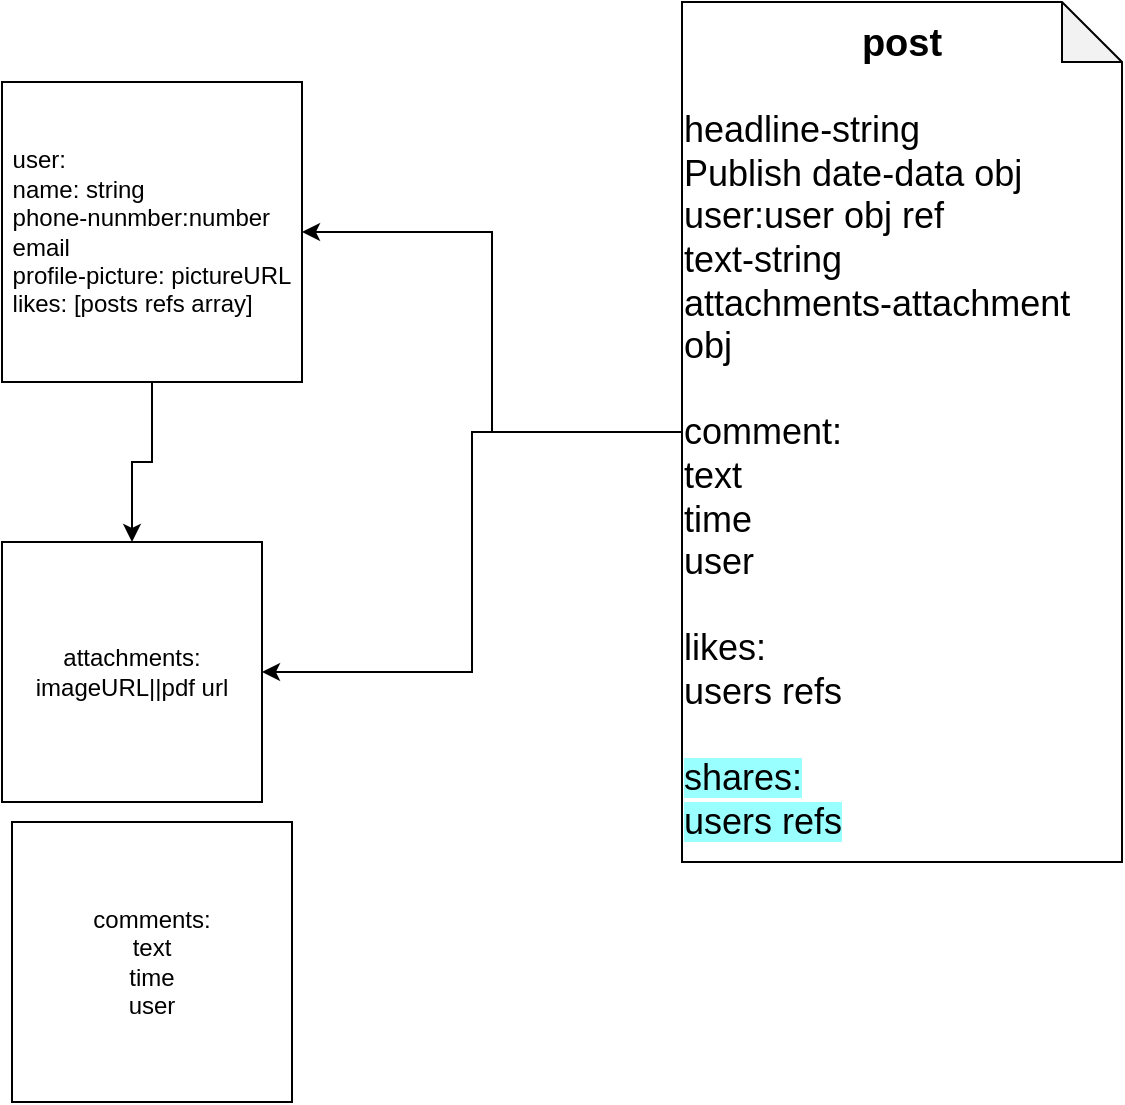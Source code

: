 <mxfile version="14.5.1" type="device"><diagram id="Jz73ERz81ctYLel2mbCW" name="Page-1"><mxGraphModel dx="768" dy="482" grid="1" gridSize="10" guides="1" tooltips="1" connect="1" arrows="1" fold="1" page="1" pageScale="1" pageWidth="850" pageHeight="1100" math="0" shadow="0"><root><mxCell id="0"/><mxCell id="1" parent="0"/><mxCell id="t8RpEERWpjNI9Xjvs6SO-6" style="edgeStyle=orthogonalEdgeStyle;rounded=0;orthogonalLoop=1;jettySize=auto;html=1;entryX=0.5;entryY=0;entryDx=0;entryDy=0;" edge="1" parent="1" source="t8RpEERWpjNI9Xjvs6SO-1" target="t8RpEERWpjNI9Xjvs6SO-4"><mxGeometry relative="1" as="geometry"/></mxCell><mxCell id="t8RpEERWpjNI9Xjvs6SO-1" value="&lt;div style=&quot;text-align: justify&quot;&gt;&lt;span&gt;user:&lt;/span&gt;&lt;/div&gt;&lt;div style=&quot;text-align: justify&quot;&gt;&lt;span&gt;name: string&lt;/span&gt;&lt;/div&gt;&lt;div style=&quot;text-align: justify&quot;&gt;&lt;span&gt;phone-nunmber:number&lt;/span&gt;&lt;/div&gt;&lt;div style=&quot;text-align: justify&quot;&gt;&lt;span&gt;email&lt;/span&gt;&lt;/div&gt;&lt;div style=&quot;text-align: justify&quot;&gt;&lt;span&gt;profile-picture: pictureURL&lt;/span&gt;&lt;/div&gt;&lt;div style=&quot;text-align: justify&quot;&gt;&lt;span&gt;likes: [posts refs array]&lt;/span&gt;&lt;/div&gt;" style="whiteSpace=wrap;html=1;aspect=fixed;align=center;" vertex="1" parent="1"><mxGeometry x="100" y="80" width="150" height="150" as="geometry"/></mxCell><mxCell id="t8RpEERWpjNI9Xjvs6SO-3" style="edgeStyle=orthogonalEdgeStyle;rounded=0;orthogonalLoop=1;jettySize=auto;html=1;" edge="1" parent="1" source="t8RpEERWpjNI9Xjvs6SO-2" target="t8RpEERWpjNI9Xjvs6SO-1"><mxGeometry relative="1" as="geometry"><mxPoint x="250" y="150" as="targetPoint"/></mxGeometry></mxCell><mxCell id="t8RpEERWpjNI9Xjvs6SO-5" style="edgeStyle=orthogonalEdgeStyle;rounded=0;orthogonalLoop=1;jettySize=auto;html=1;" edge="1" parent="1" source="t8RpEERWpjNI9Xjvs6SO-2" target="t8RpEERWpjNI9Xjvs6SO-4"><mxGeometry relative="1" as="geometry"/></mxCell><mxCell id="t8RpEERWpjNI9Xjvs6SO-2" value="&lt;font style=&quot;font-size: 18px&quot;&gt;&lt;b&gt;&lt;font style=&quot;font-size: 19px&quot;&gt;post&lt;br&gt;&lt;/font&gt;&lt;/b&gt;&lt;br&gt;&lt;div style=&quot;text-align: justify&quot;&gt;&lt;span style=&quot;font-size: 18px&quot;&gt;headline-string&lt;/span&gt;&lt;/div&gt;&lt;span style=&quot;font-size: 18px&quot;&gt;&lt;div style=&quot;text-align: justify&quot;&gt;&lt;span&gt;Publish date-data obj&lt;/span&gt;&lt;/div&gt;&lt;/span&gt;&lt;span style=&quot;font-size: 18px&quot;&gt;&lt;div style=&quot;text-align: justify&quot;&gt;&lt;span&gt;user:user obj ref&lt;/span&gt;&lt;/div&gt;&lt;div style=&quot;text-align: justify&quot;&gt;&lt;span&gt;text-string&lt;/span&gt;&lt;br&gt;&lt;/div&gt;&lt;/span&gt;&lt;span&gt;&lt;div style=&quot;text-align: justify&quot;&gt;&lt;span&gt;attachments-attachment obj&lt;/span&gt;&lt;/div&gt;&lt;div style=&quot;text-align: justify&quot;&gt;&lt;span&gt;&lt;br&gt;&lt;/span&gt;&lt;/div&gt;&lt;div style=&quot;text-align: justify&quot;&gt;&lt;span&gt;comment:&lt;/span&gt;&lt;/div&gt;&lt;div style=&quot;text-align: justify&quot;&gt;&lt;span&gt;text&lt;/span&gt;&lt;/div&gt;&lt;div style=&quot;text-align: justify&quot;&gt;&lt;span&gt;time&lt;/span&gt;&lt;/div&gt;&lt;div style=&quot;text-align: justify&quot;&gt;&lt;span&gt;user&lt;/span&gt;&lt;/div&gt;&lt;div style=&quot;text-align: justify&quot;&gt;&lt;span&gt;&lt;br&gt;&lt;/span&gt;&lt;/div&gt;&lt;div style=&quot;text-align: justify&quot;&gt;&lt;span&gt;likes:&lt;/span&gt;&lt;/div&gt;&lt;div style=&quot;text-align: justify&quot;&gt;&lt;span&gt;users refs&lt;/span&gt;&lt;/div&gt;&lt;div style=&quot;text-align: justify&quot;&gt;&lt;span&gt;&lt;br&gt;&lt;/span&gt;&lt;/div&gt;&lt;div style=&quot;text-align: justify&quot;&gt;&lt;span style=&quot;background-color: rgb(153 , 255 , 255)&quot;&gt;shares:&lt;/span&gt;&lt;/div&gt;&lt;div style=&quot;text-align: justify&quot;&gt;&lt;span style=&quot;background-color: rgb(153 , 255 , 255)&quot;&gt;users refs&lt;/span&gt;&lt;/div&gt;&lt;/span&gt;&lt;/font&gt;" style="shape=note;whiteSpace=wrap;html=1;backgroundOutline=1;darkOpacity=0.05;" vertex="1" parent="1"><mxGeometry x="440" y="40" width="220" height="430" as="geometry"/></mxCell><mxCell id="t8RpEERWpjNI9Xjvs6SO-4" value="attachments:&lt;br&gt;imageURL||pdf url" style="whiteSpace=wrap;html=1;aspect=fixed;" vertex="1" parent="1"><mxGeometry x="100" y="310" width="130" height="130" as="geometry"/></mxCell><mxCell id="t8RpEERWpjNI9Xjvs6SO-7" value="comments:&lt;br&gt;text&lt;br&gt;time&lt;br&gt;user" style="whiteSpace=wrap;html=1;aspect=fixed;" vertex="1" parent="1"><mxGeometry x="105" y="450" width="140" height="140" as="geometry"/></mxCell></root></mxGraphModel></diagram></mxfile>